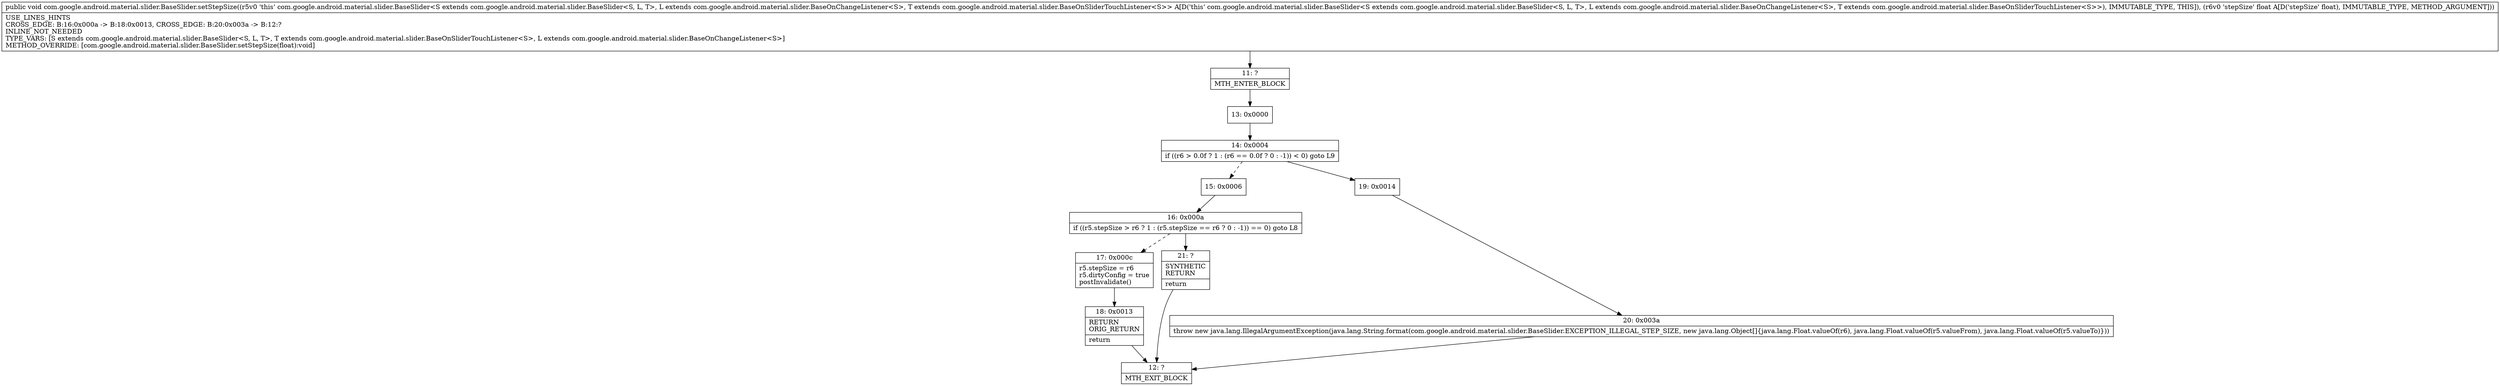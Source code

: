 digraph "CFG forcom.google.android.material.slider.BaseSlider.setStepSize(F)V" {
Node_11 [shape=record,label="{11\:\ ?|MTH_ENTER_BLOCK\l}"];
Node_13 [shape=record,label="{13\:\ 0x0000}"];
Node_14 [shape=record,label="{14\:\ 0x0004|if ((r6 \> 0.0f ? 1 : (r6 == 0.0f ? 0 : \-1)) \< 0) goto L9\l}"];
Node_15 [shape=record,label="{15\:\ 0x0006}"];
Node_16 [shape=record,label="{16\:\ 0x000a|if ((r5.stepSize \> r6 ? 1 : (r5.stepSize == r6 ? 0 : \-1)) == 0) goto L8\l}"];
Node_17 [shape=record,label="{17\:\ 0x000c|r5.stepSize = r6\lr5.dirtyConfig = true\lpostInvalidate()\l}"];
Node_18 [shape=record,label="{18\:\ 0x0013|RETURN\lORIG_RETURN\l|return\l}"];
Node_12 [shape=record,label="{12\:\ ?|MTH_EXIT_BLOCK\l}"];
Node_21 [shape=record,label="{21\:\ ?|SYNTHETIC\lRETURN\l|return\l}"];
Node_19 [shape=record,label="{19\:\ 0x0014}"];
Node_20 [shape=record,label="{20\:\ 0x003a|throw new java.lang.IllegalArgumentException(java.lang.String.format(com.google.android.material.slider.BaseSlider.EXCEPTION_ILLEGAL_STEP_SIZE, new java.lang.Object[]\{java.lang.Float.valueOf(r6), java.lang.Float.valueOf(r5.valueFrom), java.lang.Float.valueOf(r5.valueTo)\}))\l}"];
MethodNode[shape=record,label="{public void com.google.android.material.slider.BaseSlider.setStepSize((r5v0 'this' com.google.android.material.slider.BaseSlider\<S extends com.google.android.material.slider.BaseSlider\<S, L, T\>, L extends com.google.android.material.slider.BaseOnChangeListener\<S\>, T extends com.google.android.material.slider.BaseOnSliderTouchListener\<S\>\> A[D('this' com.google.android.material.slider.BaseSlider\<S extends com.google.android.material.slider.BaseSlider\<S, L, T\>, L extends com.google.android.material.slider.BaseOnChangeListener\<S\>, T extends com.google.android.material.slider.BaseOnSliderTouchListener\<S\>\>), IMMUTABLE_TYPE, THIS]), (r6v0 'stepSize' float A[D('stepSize' float), IMMUTABLE_TYPE, METHOD_ARGUMENT]))  | USE_LINES_HINTS\lCROSS_EDGE: B:16:0x000a \-\> B:18:0x0013, CROSS_EDGE: B:20:0x003a \-\> B:12:?\lINLINE_NOT_NEEDED\lTYPE_VARS: [S extends com.google.android.material.slider.BaseSlider\<S, L, T\>, T extends com.google.android.material.slider.BaseOnSliderTouchListener\<S\>, L extends com.google.android.material.slider.BaseOnChangeListener\<S\>]\lMETHOD_OVERRIDE: [com.google.android.material.slider.BaseSlider.setStepSize(float):void]\l}"];
MethodNode -> Node_11;Node_11 -> Node_13;
Node_13 -> Node_14;
Node_14 -> Node_15[style=dashed];
Node_14 -> Node_19;
Node_15 -> Node_16;
Node_16 -> Node_17[style=dashed];
Node_16 -> Node_21;
Node_17 -> Node_18;
Node_18 -> Node_12;
Node_21 -> Node_12;
Node_19 -> Node_20;
Node_20 -> Node_12;
}

